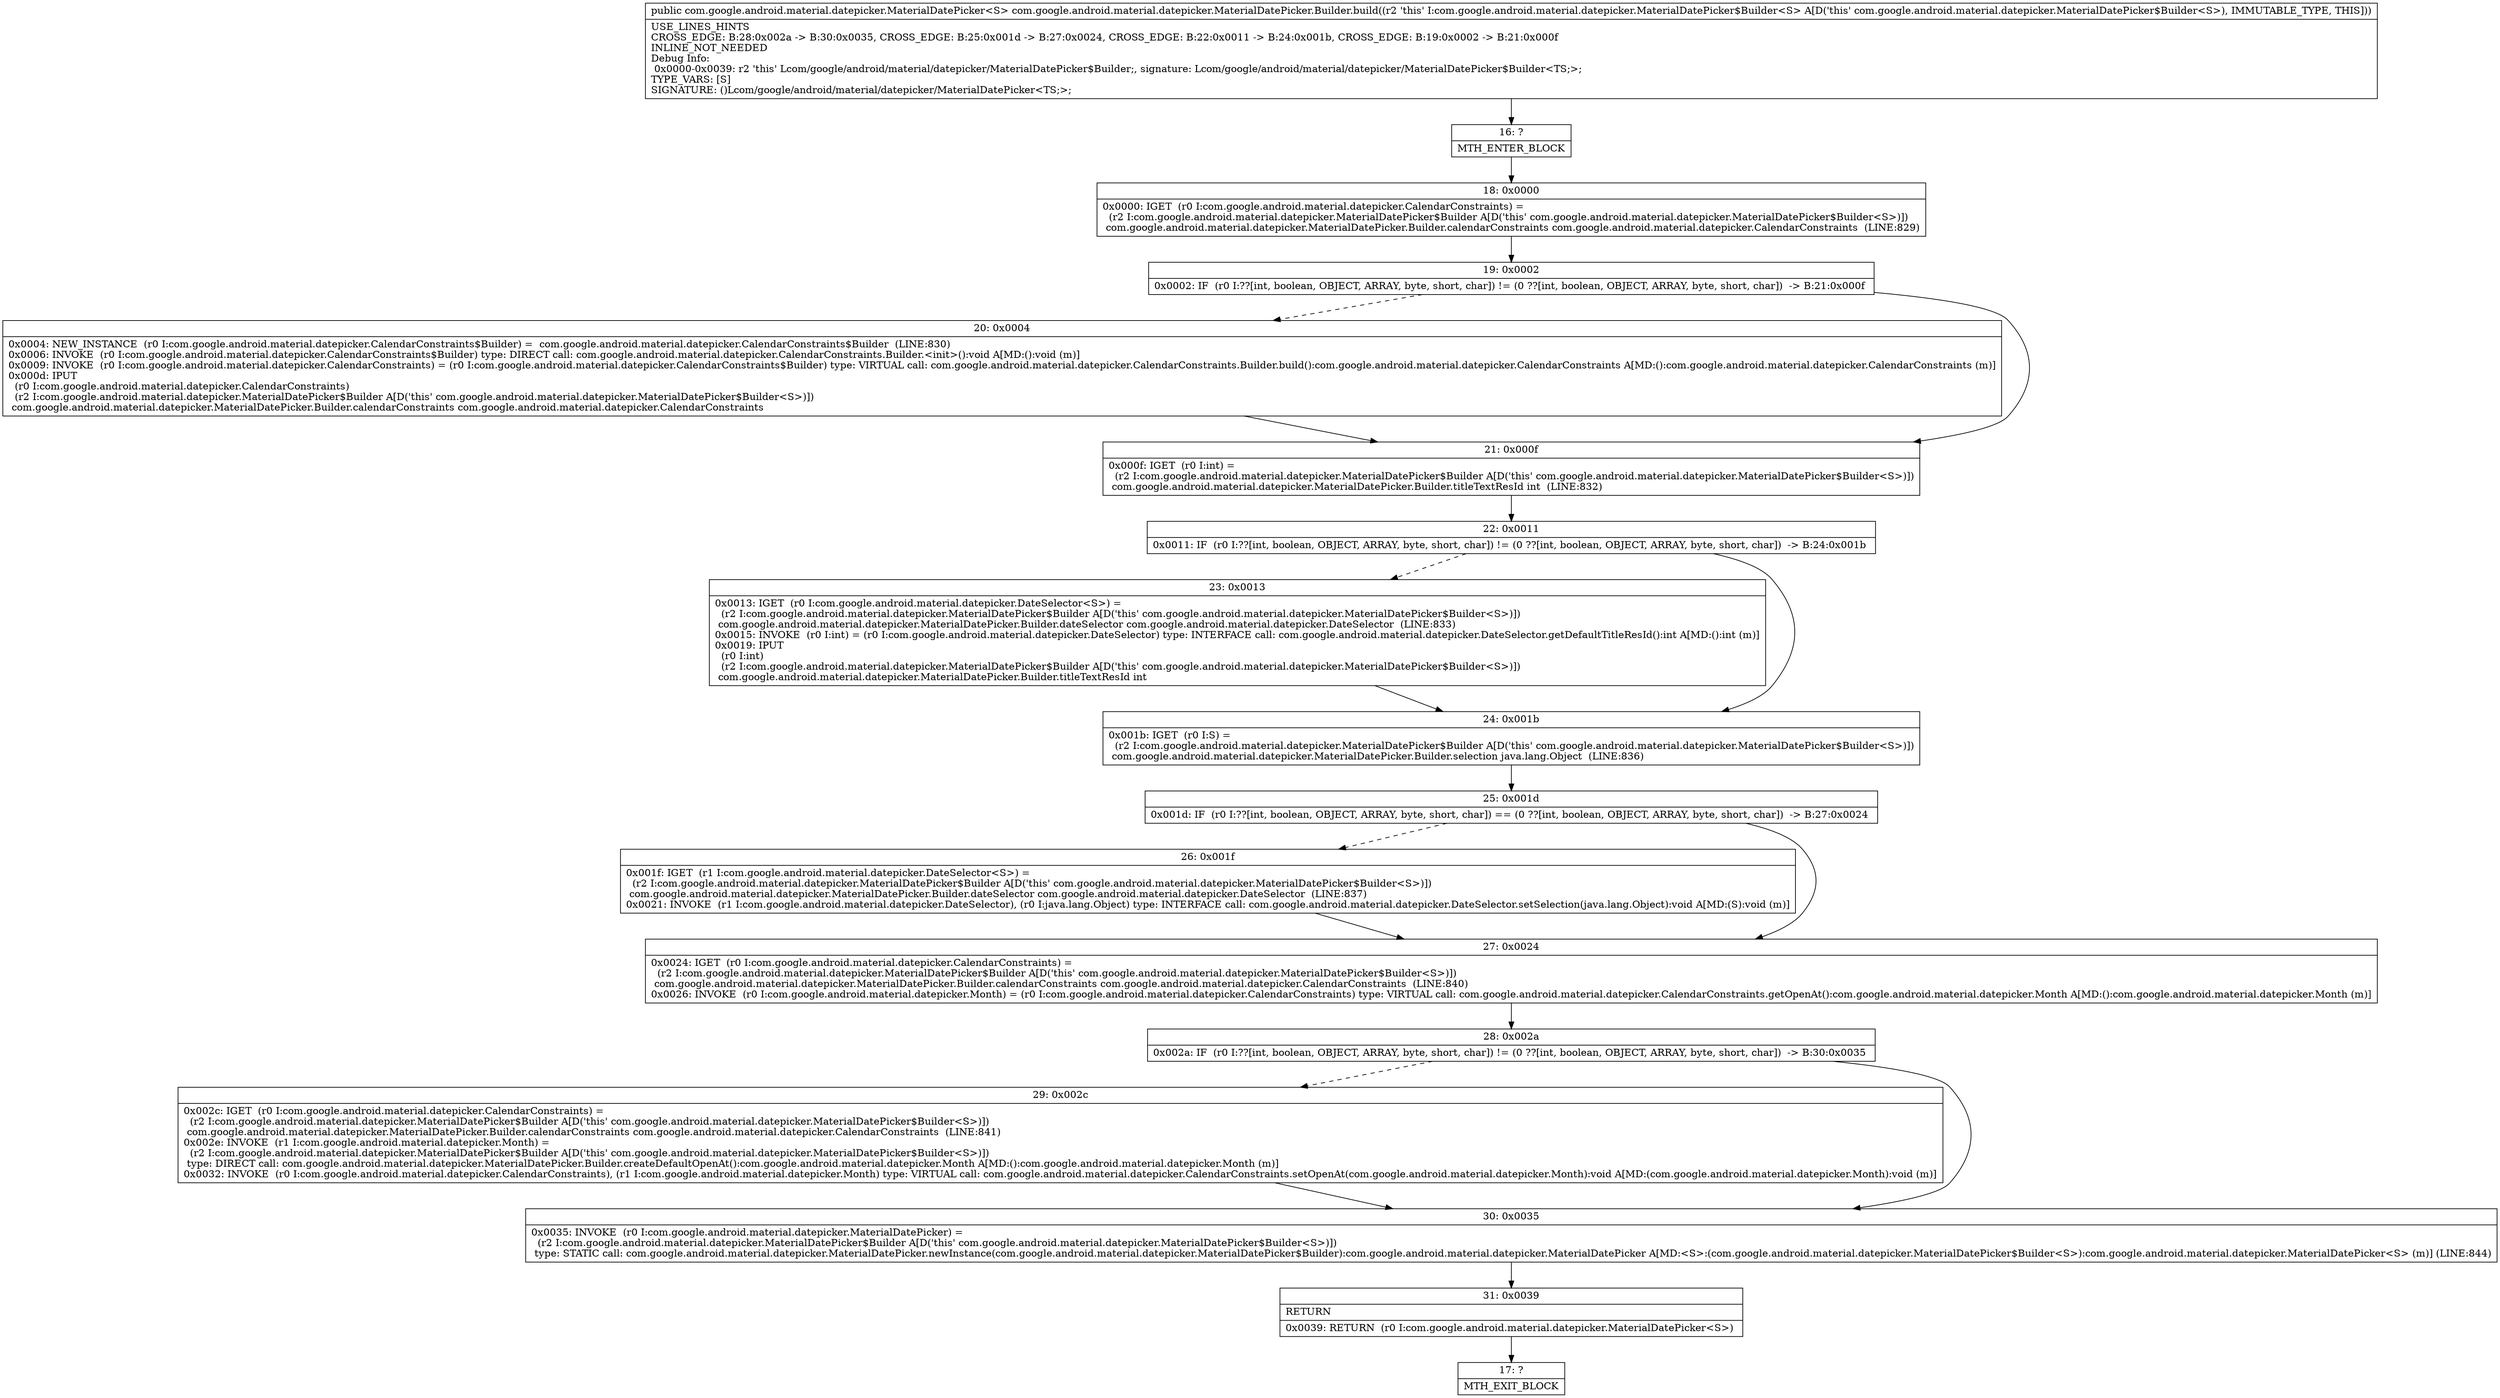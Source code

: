 digraph "CFG forcom.google.android.material.datepicker.MaterialDatePicker.Builder.build()Lcom\/google\/android\/material\/datepicker\/MaterialDatePicker;" {
Node_16 [shape=record,label="{16\:\ ?|MTH_ENTER_BLOCK\l}"];
Node_18 [shape=record,label="{18\:\ 0x0000|0x0000: IGET  (r0 I:com.google.android.material.datepicker.CalendarConstraints) = \l  (r2 I:com.google.android.material.datepicker.MaterialDatePicker$Builder A[D('this' com.google.android.material.datepicker.MaterialDatePicker$Builder\<S\>)])\l com.google.android.material.datepicker.MaterialDatePicker.Builder.calendarConstraints com.google.android.material.datepicker.CalendarConstraints  (LINE:829)\l}"];
Node_19 [shape=record,label="{19\:\ 0x0002|0x0002: IF  (r0 I:??[int, boolean, OBJECT, ARRAY, byte, short, char]) != (0 ??[int, boolean, OBJECT, ARRAY, byte, short, char])  \-\> B:21:0x000f \l}"];
Node_20 [shape=record,label="{20\:\ 0x0004|0x0004: NEW_INSTANCE  (r0 I:com.google.android.material.datepicker.CalendarConstraints$Builder) =  com.google.android.material.datepicker.CalendarConstraints$Builder  (LINE:830)\l0x0006: INVOKE  (r0 I:com.google.android.material.datepicker.CalendarConstraints$Builder) type: DIRECT call: com.google.android.material.datepicker.CalendarConstraints.Builder.\<init\>():void A[MD:():void (m)]\l0x0009: INVOKE  (r0 I:com.google.android.material.datepicker.CalendarConstraints) = (r0 I:com.google.android.material.datepicker.CalendarConstraints$Builder) type: VIRTUAL call: com.google.android.material.datepicker.CalendarConstraints.Builder.build():com.google.android.material.datepicker.CalendarConstraints A[MD:():com.google.android.material.datepicker.CalendarConstraints (m)]\l0x000d: IPUT  \l  (r0 I:com.google.android.material.datepicker.CalendarConstraints)\l  (r2 I:com.google.android.material.datepicker.MaterialDatePicker$Builder A[D('this' com.google.android.material.datepicker.MaterialDatePicker$Builder\<S\>)])\l com.google.android.material.datepicker.MaterialDatePicker.Builder.calendarConstraints com.google.android.material.datepicker.CalendarConstraints \l}"];
Node_21 [shape=record,label="{21\:\ 0x000f|0x000f: IGET  (r0 I:int) = \l  (r2 I:com.google.android.material.datepicker.MaterialDatePicker$Builder A[D('this' com.google.android.material.datepicker.MaterialDatePicker$Builder\<S\>)])\l com.google.android.material.datepicker.MaterialDatePicker.Builder.titleTextResId int  (LINE:832)\l}"];
Node_22 [shape=record,label="{22\:\ 0x0011|0x0011: IF  (r0 I:??[int, boolean, OBJECT, ARRAY, byte, short, char]) != (0 ??[int, boolean, OBJECT, ARRAY, byte, short, char])  \-\> B:24:0x001b \l}"];
Node_23 [shape=record,label="{23\:\ 0x0013|0x0013: IGET  (r0 I:com.google.android.material.datepicker.DateSelector\<S\>) = \l  (r2 I:com.google.android.material.datepicker.MaterialDatePicker$Builder A[D('this' com.google.android.material.datepicker.MaterialDatePicker$Builder\<S\>)])\l com.google.android.material.datepicker.MaterialDatePicker.Builder.dateSelector com.google.android.material.datepicker.DateSelector  (LINE:833)\l0x0015: INVOKE  (r0 I:int) = (r0 I:com.google.android.material.datepicker.DateSelector) type: INTERFACE call: com.google.android.material.datepicker.DateSelector.getDefaultTitleResId():int A[MD:():int (m)]\l0x0019: IPUT  \l  (r0 I:int)\l  (r2 I:com.google.android.material.datepicker.MaterialDatePicker$Builder A[D('this' com.google.android.material.datepicker.MaterialDatePicker$Builder\<S\>)])\l com.google.android.material.datepicker.MaterialDatePicker.Builder.titleTextResId int \l}"];
Node_24 [shape=record,label="{24\:\ 0x001b|0x001b: IGET  (r0 I:S) = \l  (r2 I:com.google.android.material.datepicker.MaterialDatePicker$Builder A[D('this' com.google.android.material.datepicker.MaterialDatePicker$Builder\<S\>)])\l com.google.android.material.datepicker.MaterialDatePicker.Builder.selection java.lang.Object  (LINE:836)\l}"];
Node_25 [shape=record,label="{25\:\ 0x001d|0x001d: IF  (r0 I:??[int, boolean, OBJECT, ARRAY, byte, short, char]) == (0 ??[int, boolean, OBJECT, ARRAY, byte, short, char])  \-\> B:27:0x0024 \l}"];
Node_26 [shape=record,label="{26\:\ 0x001f|0x001f: IGET  (r1 I:com.google.android.material.datepicker.DateSelector\<S\>) = \l  (r2 I:com.google.android.material.datepicker.MaterialDatePicker$Builder A[D('this' com.google.android.material.datepicker.MaterialDatePicker$Builder\<S\>)])\l com.google.android.material.datepicker.MaterialDatePicker.Builder.dateSelector com.google.android.material.datepicker.DateSelector  (LINE:837)\l0x0021: INVOKE  (r1 I:com.google.android.material.datepicker.DateSelector), (r0 I:java.lang.Object) type: INTERFACE call: com.google.android.material.datepicker.DateSelector.setSelection(java.lang.Object):void A[MD:(S):void (m)]\l}"];
Node_27 [shape=record,label="{27\:\ 0x0024|0x0024: IGET  (r0 I:com.google.android.material.datepicker.CalendarConstraints) = \l  (r2 I:com.google.android.material.datepicker.MaterialDatePicker$Builder A[D('this' com.google.android.material.datepicker.MaterialDatePicker$Builder\<S\>)])\l com.google.android.material.datepicker.MaterialDatePicker.Builder.calendarConstraints com.google.android.material.datepicker.CalendarConstraints  (LINE:840)\l0x0026: INVOKE  (r0 I:com.google.android.material.datepicker.Month) = (r0 I:com.google.android.material.datepicker.CalendarConstraints) type: VIRTUAL call: com.google.android.material.datepicker.CalendarConstraints.getOpenAt():com.google.android.material.datepicker.Month A[MD:():com.google.android.material.datepicker.Month (m)]\l}"];
Node_28 [shape=record,label="{28\:\ 0x002a|0x002a: IF  (r0 I:??[int, boolean, OBJECT, ARRAY, byte, short, char]) != (0 ??[int, boolean, OBJECT, ARRAY, byte, short, char])  \-\> B:30:0x0035 \l}"];
Node_29 [shape=record,label="{29\:\ 0x002c|0x002c: IGET  (r0 I:com.google.android.material.datepicker.CalendarConstraints) = \l  (r2 I:com.google.android.material.datepicker.MaterialDatePicker$Builder A[D('this' com.google.android.material.datepicker.MaterialDatePicker$Builder\<S\>)])\l com.google.android.material.datepicker.MaterialDatePicker.Builder.calendarConstraints com.google.android.material.datepicker.CalendarConstraints  (LINE:841)\l0x002e: INVOKE  (r1 I:com.google.android.material.datepicker.Month) = \l  (r2 I:com.google.android.material.datepicker.MaterialDatePicker$Builder A[D('this' com.google.android.material.datepicker.MaterialDatePicker$Builder\<S\>)])\l type: DIRECT call: com.google.android.material.datepicker.MaterialDatePicker.Builder.createDefaultOpenAt():com.google.android.material.datepicker.Month A[MD:():com.google.android.material.datepicker.Month (m)]\l0x0032: INVOKE  (r0 I:com.google.android.material.datepicker.CalendarConstraints), (r1 I:com.google.android.material.datepicker.Month) type: VIRTUAL call: com.google.android.material.datepicker.CalendarConstraints.setOpenAt(com.google.android.material.datepicker.Month):void A[MD:(com.google.android.material.datepicker.Month):void (m)]\l}"];
Node_30 [shape=record,label="{30\:\ 0x0035|0x0035: INVOKE  (r0 I:com.google.android.material.datepicker.MaterialDatePicker) = \l  (r2 I:com.google.android.material.datepicker.MaterialDatePicker$Builder A[D('this' com.google.android.material.datepicker.MaterialDatePicker$Builder\<S\>)])\l type: STATIC call: com.google.android.material.datepicker.MaterialDatePicker.newInstance(com.google.android.material.datepicker.MaterialDatePicker$Builder):com.google.android.material.datepicker.MaterialDatePicker A[MD:\<S\>:(com.google.android.material.datepicker.MaterialDatePicker$Builder\<S\>):com.google.android.material.datepicker.MaterialDatePicker\<S\> (m)] (LINE:844)\l}"];
Node_31 [shape=record,label="{31\:\ 0x0039|RETURN\l|0x0039: RETURN  (r0 I:com.google.android.material.datepicker.MaterialDatePicker\<S\>) \l}"];
Node_17 [shape=record,label="{17\:\ ?|MTH_EXIT_BLOCK\l}"];
MethodNode[shape=record,label="{public com.google.android.material.datepicker.MaterialDatePicker\<S\> com.google.android.material.datepicker.MaterialDatePicker.Builder.build((r2 'this' I:com.google.android.material.datepicker.MaterialDatePicker$Builder\<S\> A[D('this' com.google.android.material.datepicker.MaterialDatePicker$Builder\<S\>), IMMUTABLE_TYPE, THIS]))  | USE_LINES_HINTS\lCROSS_EDGE: B:28:0x002a \-\> B:30:0x0035, CROSS_EDGE: B:25:0x001d \-\> B:27:0x0024, CROSS_EDGE: B:22:0x0011 \-\> B:24:0x001b, CROSS_EDGE: B:19:0x0002 \-\> B:21:0x000f\lINLINE_NOT_NEEDED\lDebug Info:\l  0x0000\-0x0039: r2 'this' Lcom\/google\/android\/material\/datepicker\/MaterialDatePicker$Builder;, signature: Lcom\/google\/android\/material\/datepicker\/MaterialDatePicker$Builder\<TS;\>;\lTYPE_VARS: [S]\lSIGNATURE: ()Lcom\/google\/android\/material\/datepicker\/MaterialDatePicker\<TS;\>;\l}"];
MethodNode -> Node_16;Node_16 -> Node_18;
Node_18 -> Node_19;
Node_19 -> Node_20[style=dashed];
Node_19 -> Node_21;
Node_20 -> Node_21;
Node_21 -> Node_22;
Node_22 -> Node_23[style=dashed];
Node_22 -> Node_24;
Node_23 -> Node_24;
Node_24 -> Node_25;
Node_25 -> Node_26[style=dashed];
Node_25 -> Node_27;
Node_26 -> Node_27;
Node_27 -> Node_28;
Node_28 -> Node_29[style=dashed];
Node_28 -> Node_30;
Node_29 -> Node_30;
Node_30 -> Node_31;
Node_31 -> Node_17;
}

